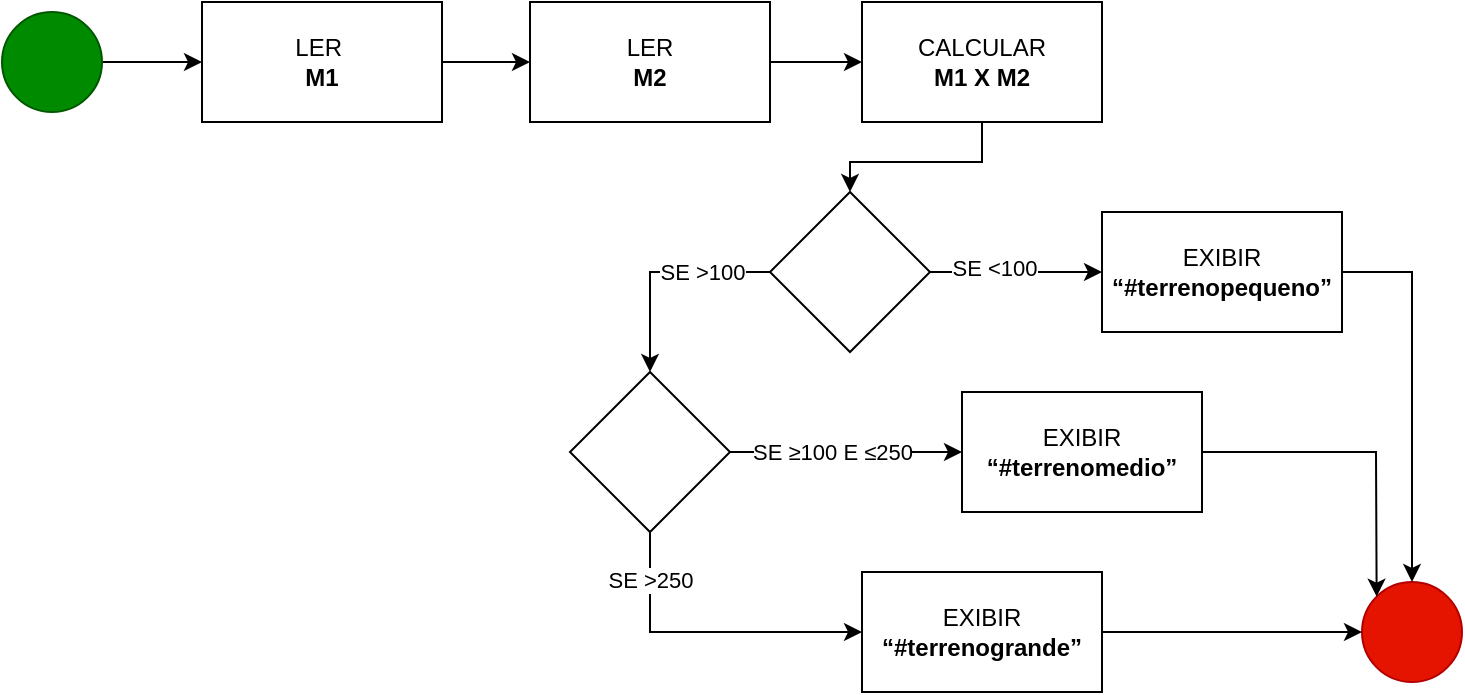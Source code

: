 <mxfile version="20.8.10" type="device"><diagram name="Página-1" id="lODLC-TzREMMwx-sEGS4"><mxGraphModel dx="1173" dy="810" grid="1" gridSize="10" guides="1" tooltips="1" connect="1" arrows="1" fold="1" page="1" pageScale="1" pageWidth="827" pageHeight="1169" math="0" shadow="0"><root><mxCell id="0"/><mxCell id="1" parent="0"/><mxCell id="MyUtoLlzNF4PH_bn8ERa-3" value="" style="edgeStyle=orthogonalEdgeStyle;rounded=0;orthogonalLoop=1;jettySize=auto;html=1;" edge="1" parent="1" source="MyUtoLlzNF4PH_bn8ERa-1" target="MyUtoLlzNF4PH_bn8ERa-2"><mxGeometry relative="1" as="geometry"/></mxCell><mxCell id="MyUtoLlzNF4PH_bn8ERa-1" value="" style="ellipse;whiteSpace=wrap;html=1;aspect=fixed;fillColor=#008a00;fontColor=#ffffff;strokeColor=#005700;" vertex="1" parent="1"><mxGeometry x="30" y="140" width="50" height="50" as="geometry"/></mxCell><mxCell id="MyUtoLlzNF4PH_bn8ERa-5" value="" style="edgeStyle=orthogonalEdgeStyle;rounded=0;orthogonalLoop=1;jettySize=auto;html=1;" edge="1" parent="1" source="MyUtoLlzNF4PH_bn8ERa-2" target="MyUtoLlzNF4PH_bn8ERa-4"><mxGeometry relative="1" as="geometry"/></mxCell><mxCell id="MyUtoLlzNF4PH_bn8ERa-2" value="LER&amp;nbsp;&lt;br&gt;&lt;b&gt;M1&lt;/b&gt;" style="whiteSpace=wrap;html=1;" vertex="1" parent="1"><mxGeometry x="130" y="135" width="120" height="60" as="geometry"/></mxCell><mxCell id="MyUtoLlzNF4PH_bn8ERa-7" value="" style="edgeStyle=orthogonalEdgeStyle;rounded=0;orthogonalLoop=1;jettySize=auto;html=1;" edge="1" parent="1" source="MyUtoLlzNF4PH_bn8ERa-4" target="MyUtoLlzNF4PH_bn8ERa-6"><mxGeometry relative="1" as="geometry"/></mxCell><mxCell id="MyUtoLlzNF4PH_bn8ERa-4" value="LER&lt;br&gt;&lt;b&gt;M2&lt;/b&gt;" style="whiteSpace=wrap;html=1;" vertex="1" parent="1"><mxGeometry x="294" y="135" width="120" height="60" as="geometry"/></mxCell><mxCell id="MyUtoLlzNF4PH_bn8ERa-9" value="" style="edgeStyle=orthogonalEdgeStyle;rounded=0;orthogonalLoop=1;jettySize=auto;html=1;" edge="1" parent="1" source="MyUtoLlzNF4PH_bn8ERa-6" target="MyUtoLlzNF4PH_bn8ERa-8"><mxGeometry relative="1" as="geometry"/></mxCell><mxCell id="MyUtoLlzNF4PH_bn8ERa-6" value="CALCULAR&lt;br&gt;&lt;b&gt;M1 X M2&lt;/b&gt;" style="whiteSpace=wrap;html=1;" vertex="1" parent="1"><mxGeometry x="460" y="135" width="120" height="60" as="geometry"/></mxCell><mxCell id="MyUtoLlzNF4PH_bn8ERa-11" value="" style="edgeStyle=orthogonalEdgeStyle;rounded=0;orthogonalLoop=1;jettySize=auto;html=1;entryX=0.5;entryY=0;entryDx=0;entryDy=0;" edge="1" parent="1" source="MyUtoLlzNF4PH_bn8ERa-8" target="MyUtoLlzNF4PH_bn8ERa-10"><mxGeometry relative="1" as="geometry"/></mxCell><mxCell id="MyUtoLlzNF4PH_bn8ERa-26" value="SE &amp;gt;100" style="edgeLabel;html=1;align=center;verticalAlign=middle;resizable=0;points=[];" vertex="1" connectable="0" parent="MyUtoLlzNF4PH_bn8ERa-11"><mxGeometry x="-0.677" y="1" relative="1" as="geometry"><mxPoint x="-16" y="-1" as="offset"/></mxGeometry></mxCell><mxCell id="MyUtoLlzNF4PH_bn8ERa-15" value="" style="edgeStyle=orthogonalEdgeStyle;rounded=0;orthogonalLoop=1;jettySize=auto;html=1;" edge="1" parent="1" source="MyUtoLlzNF4PH_bn8ERa-8" target="MyUtoLlzNF4PH_bn8ERa-14"><mxGeometry relative="1" as="geometry"/></mxCell><mxCell id="MyUtoLlzNF4PH_bn8ERa-16" value="SE &amp;lt;100" style="edgeLabel;html=1;align=center;verticalAlign=middle;resizable=0;points=[];" vertex="1" connectable="0" parent="MyUtoLlzNF4PH_bn8ERa-15"><mxGeometry x="-0.264" y="2" relative="1" as="geometry"><mxPoint as="offset"/></mxGeometry></mxCell><mxCell id="MyUtoLlzNF4PH_bn8ERa-8" value="" style="rhombus;whiteSpace=wrap;html=1;" vertex="1" parent="1"><mxGeometry x="414" y="230" width="80" height="80" as="geometry"/></mxCell><mxCell id="MyUtoLlzNF4PH_bn8ERa-19" value="" style="edgeStyle=orthogonalEdgeStyle;rounded=0;orthogonalLoop=1;jettySize=auto;html=1;" edge="1" parent="1" source="MyUtoLlzNF4PH_bn8ERa-10" target="MyUtoLlzNF4PH_bn8ERa-18"><mxGeometry relative="1" as="geometry"/></mxCell><mxCell id="MyUtoLlzNF4PH_bn8ERa-22" value="SE ≥100 E ≤250" style="edgeLabel;html=1;align=center;verticalAlign=middle;resizable=0;points=[];" vertex="1" connectable="0" parent="MyUtoLlzNF4PH_bn8ERa-19"><mxGeometry x="-0.722" y="2" relative="1" as="geometry"><mxPoint x="35" y="2" as="offset"/></mxGeometry></mxCell><mxCell id="MyUtoLlzNF4PH_bn8ERa-10" value="" style="rhombus;whiteSpace=wrap;html=1;" vertex="1" parent="1"><mxGeometry x="314" y="320" width="80" height="80" as="geometry"/></mxCell><mxCell id="MyUtoLlzNF4PH_bn8ERa-24" value="" style="edgeStyle=orthogonalEdgeStyle;rounded=0;orthogonalLoop=1;jettySize=auto;html=1;exitX=0.5;exitY=1;exitDx=0;exitDy=0;entryX=0;entryY=0.5;entryDx=0;entryDy=0;" edge="1" parent="1" source="MyUtoLlzNF4PH_bn8ERa-10" target="MyUtoLlzNF4PH_bn8ERa-23"><mxGeometry relative="1" as="geometry"/></mxCell><mxCell id="MyUtoLlzNF4PH_bn8ERa-25" value="SE &amp;gt;250" style="edgeLabel;html=1;align=center;verticalAlign=middle;resizable=0;points=[];" vertex="1" connectable="0" parent="MyUtoLlzNF4PH_bn8ERa-24"><mxGeometry x="-0.771" y="1" relative="1" as="geometry"><mxPoint x="-1" y="6" as="offset"/></mxGeometry></mxCell><mxCell id="MyUtoLlzNF4PH_bn8ERa-14" value="EXIBIR&lt;br&gt;&lt;b&gt;“#terrenopequeno”&lt;/b&gt;" style="whiteSpace=wrap;html=1;" vertex="1" parent="1"><mxGeometry x="580" y="240" width="120" height="60" as="geometry"/></mxCell><mxCell id="MyUtoLlzNF4PH_bn8ERa-18" value="EXIBIR&lt;br&gt;&lt;b&gt;“#terrenomedio”&lt;/b&gt;" style="whiteSpace=wrap;html=1;" vertex="1" parent="1"><mxGeometry x="510" y="330" width="120" height="60" as="geometry"/></mxCell><mxCell id="MyUtoLlzNF4PH_bn8ERa-23" value="EXIBIR&lt;br&gt;&lt;b&gt;“#terrenogrande”&lt;/b&gt;" style="whiteSpace=wrap;html=1;" vertex="1" parent="1"><mxGeometry x="460" y="420" width="120" height="60" as="geometry"/></mxCell><mxCell id="MyUtoLlzNF4PH_bn8ERa-27" value="" style="ellipse;whiteSpace=wrap;html=1;aspect=fixed;fillColor=#e51400;fontColor=#ffffff;strokeColor=#B20000;" vertex="1" parent="1"><mxGeometry x="710" y="425" width="50" height="50" as="geometry"/></mxCell><mxCell id="MyUtoLlzNF4PH_bn8ERa-28" value="" style="endArrow=classic;html=1;rounded=0;exitX=1;exitY=0.5;exitDx=0;exitDy=0;entryX=0;entryY=0.5;entryDx=0;entryDy=0;" edge="1" parent="1" source="MyUtoLlzNF4PH_bn8ERa-23" target="MyUtoLlzNF4PH_bn8ERa-27"><mxGeometry width="50" height="50" relative="1" as="geometry"><mxPoint x="380" y="400" as="sourcePoint"/><mxPoint x="430" y="350" as="targetPoint"/></mxGeometry></mxCell><mxCell id="MyUtoLlzNF4PH_bn8ERa-29" value="" style="endArrow=classic;html=1;rounded=0;exitX=1;exitY=0.5;exitDx=0;exitDy=0;entryX=0.5;entryY=0;entryDx=0;entryDy=0;" edge="1" parent="1" source="MyUtoLlzNF4PH_bn8ERa-14" target="MyUtoLlzNF4PH_bn8ERa-27"><mxGeometry width="50" height="50" relative="1" as="geometry"><mxPoint x="380" y="400" as="sourcePoint"/><mxPoint x="430" y="350" as="targetPoint"/><Array as="points"><mxPoint x="735" y="270"/></Array></mxGeometry></mxCell><mxCell id="MyUtoLlzNF4PH_bn8ERa-31" value="" style="endArrow=classic;html=1;rounded=0;exitX=1;exitY=0.5;exitDx=0;exitDy=0;entryX=0;entryY=0;entryDx=0;entryDy=0;" edge="1" parent="1" source="MyUtoLlzNF4PH_bn8ERa-18" target="MyUtoLlzNF4PH_bn8ERa-27"><mxGeometry width="50" height="50" relative="1" as="geometry"><mxPoint x="380" y="400" as="sourcePoint"/><mxPoint x="430" y="350" as="targetPoint"/><Array as="points"><mxPoint x="717" y="360"/></Array></mxGeometry></mxCell></root></mxGraphModel></diagram></mxfile>